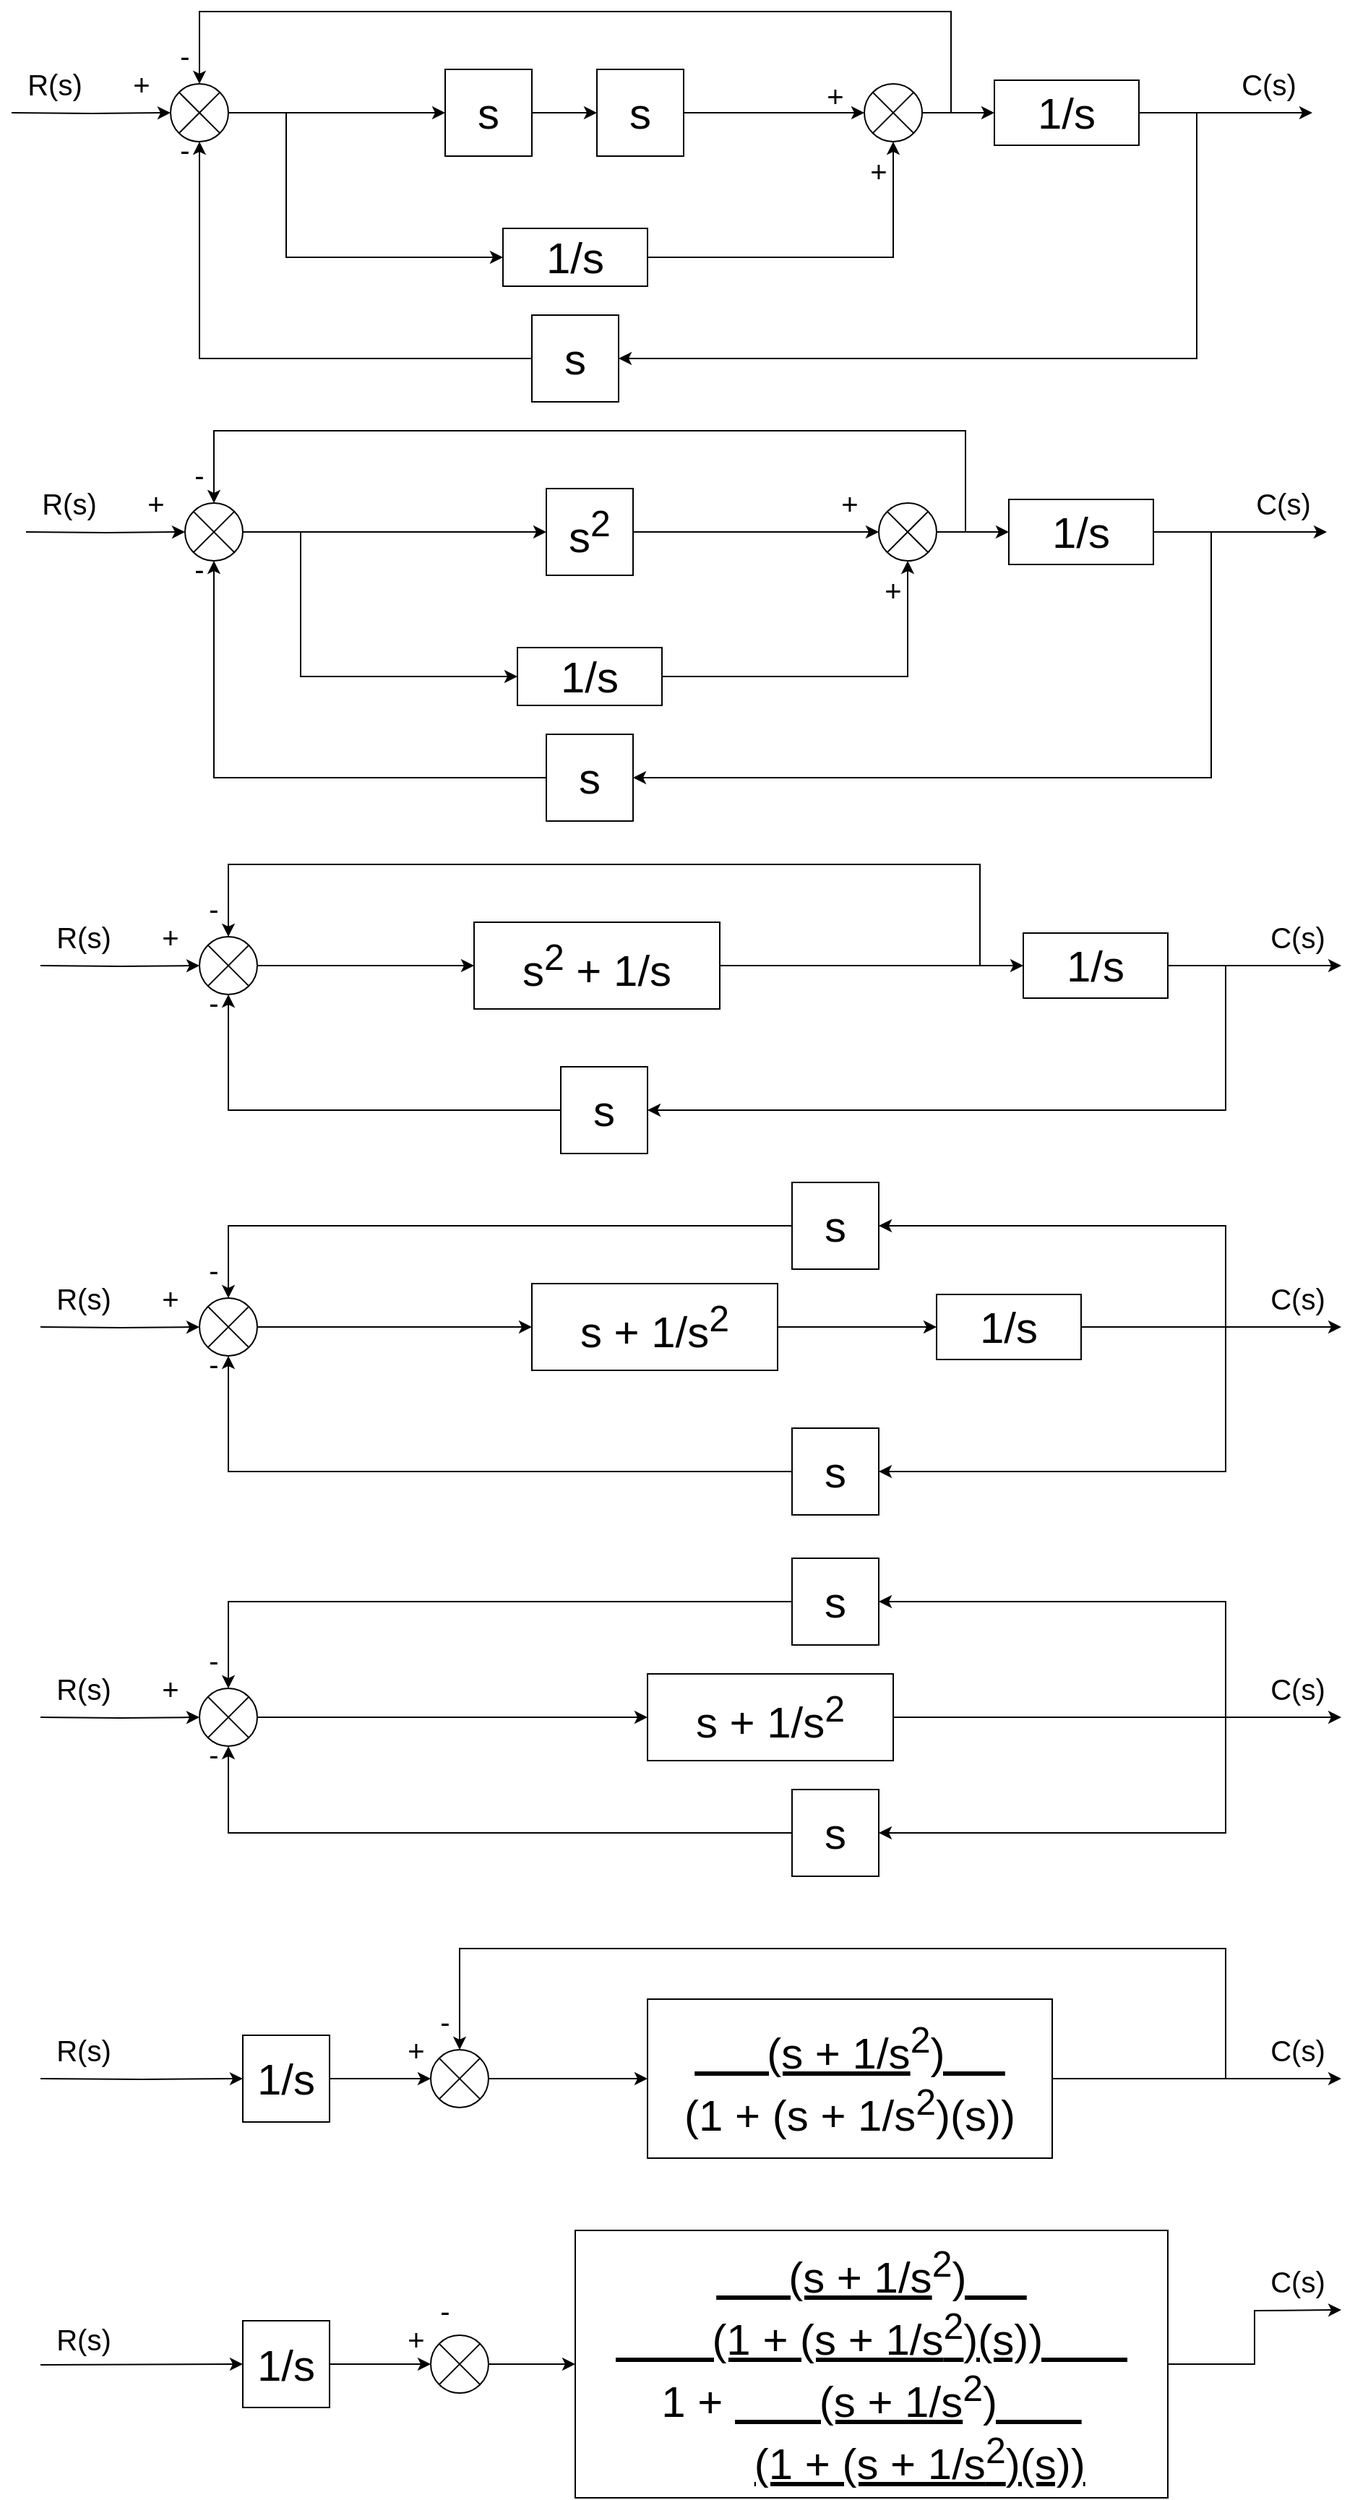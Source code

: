 <mxfile version="14.8.3" type="github">
  <diagram id="ij_nAq0aUrtKcF_ApdcB" name="Page-1">
    <mxGraphModel dx="1038" dy="547" grid="1" gridSize="10" guides="1" tooltips="1" connect="1" arrows="1" fold="1" page="1" pageScale="1" pageWidth="850" pageHeight="1100" math="0" shadow="0">
      <root>
        <mxCell id="0" />
        <mxCell id="1" parent="0" />
        <mxCell id="i_RsplPlOZBVz_IMjNrW-3" style="edgeStyle=orthogonalEdgeStyle;rounded=0;orthogonalLoop=1;jettySize=auto;html=1;entryX=0;entryY=0.5;entryDx=0;entryDy=0;fontStyle=0" parent="1" source="i_RsplPlOZBVz_IMjNrW-1" target="i_RsplPlOZBVz_IMjNrW-2" edge="1">
          <mxGeometry relative="1" as="geometry" />
        </mxCell>
        <mxCell id="i_RsplPlOZBVz_IMjNrW-1" value="" style="shape=sumEllipse;perimeter=ellipsePerimeter;whiteSpace=wrap;html=1;backgroundOutline=1;fontStyle=0" parent="1" vertex="1">
          <mxGeometry x="140" y="80" width="40" height="40" as="geometry" />
        </mxCell>
        <mxCell id="i_RsplPlOZBVz_IMjNrW-5" value="" style="edgeStyle=orthogonalEdgeStyle;rounded=0;orthogonalLoop=1;jettySize=auto;html=1;entryX=0;entryY=0.5;entryDx=0;entryDy=0;entryPerimeter=0;fontStyle=0" parent="1" source="i_RsplPlOZBVz_IMjNrW-2" target="i_RsplPlOZBVz_IMjNrW-20" edge="1">
          <mxGeometry relative="1" as="geometry">
            <mxPoint x="460" y="100" as="targetPoint" />
          </mxGeometry>
        </mxCell>
        <UserObject label="&lt;font style=&quot;font-size: 30px&quot;&gt;s&lt;/font&gt;" treeRoot="1" id="i_RsplPlOZBVz_IMjNrW-2">
          <mxCell style="whiteSpace=wrap;html=1;align=center;treeFolding=1;treeMoving=1;newEdgeStyle={&quot;edgeStyle&quot;:&quot;elbowEdgeStyle&quot;,&quot;startArrow&quot;:&quot;none&quot;,&quot;endArrow&quot;:&quot;none&quot;};fontStyle=0" parent="1" vertex="1">
            <mxGeometry x="330" y="70" width="60" height="60" as="geometry" />
          </mxCell>
        </UserObject>
        <mxCell id="i_RsplPlOZBVz_IMjNrW-7" value="" style="edgeStyle=orthogonalEdgeStyle;rounded=0;orthogonalLoop=1;jettySize=auto;html=1;exitX=1;exitY=0.5;exitDx=0;exitDy=0;fontStyle=0" parent="1" source="i_RsplPlOZBVz_IMjNrW-20" target="i_RsplPlOZBVz_IMjNrW-6" edge="1">
          <mxGeometry relative="1" as="geometry">
            <mxPoint x="560" y="100" as="sourcePoint" />
          </mxGeometry>
        </mxCell>
        <mxCell id="i_RsplPlOZBVz_IMjNrW-12" style="edgeStyle=orthogonalEdgeStyle;rounded=0;orthogonalLoop=1;jettySize=auto;html=1;entryX=0.5;entryY=0;entryDx=0;entryDy=0;endArrow=classic;endFill=1;fontStyle=0" parent="1" target="i_RsplPlOZBVz_IMjNrW-1" edge="1">
          <mxGeometry relative="1" as="geometry">
            <Array as="points">
              <mxPoint x="680" y="30" />
              <mxPoint x="160" y="30" />
            </Array>
            <mxPoint x="680" y="100" as="sourcePoint" />
          </mxGeometry>
        </mxCell>
        <mxCell id="i_RsplPlOZBVz_IMjNrW-14" value="" style="edgeStyle=orthogonalEdgeStyle;rounded=0;orthogonalLoop=1;jettySize=auto;html=1;endArrow=classic;endFill=1;fontStyle=0" parent="1" source="i_RsplPlOZBVz_IMjNrW-6" target="i_RsplPlOZBVz_IMjNrW-13" edge="1">
          <mxGeometry relative="1" as="geometry" />
        </mxCell>
        <mxCell id="i_RsplPlOZBVz_IMjNrW-6" value="" style="shape=sumEllipse;perimeter=ellipsePerimeter;whiteSpace=wrap;html=1;backgroundOutline=1;fontStyle=0" parent="1" vertex="1">
          <mxGeometry x="620" y="80" width="40" height="40" as="geometry" />
        </mxCell>
        <mxCell id="i_RsplPlOZBVz_IMjNrW-11" style="edgeStyle=orthogonalEdgeStyle;rounded=0;orthogonalLoop=1;jettySize=auto;html=1;entryX=0.5;entryY=1;entryDx=0;entryDy=0;endArrow=classic;endFill=1;fontStyle=0" parent="1" source="i_RsplPlOZBVz_IMjNrW-8" target="i_RsplPlOZBVz_IMjNrW-6" edge="1">
          <mxGeometry relative="1" as="geometry" />
        </mxCell>
        <UserObject label="&lt;font style=&quot;font-size: 30px&quot;&gt;1/s&lt;/font&gt;" treeRoot="1" id="i_RsplPlOZBVz_IMjNrW-8">
          <mxCell style="whiteSpace=wrap;html=1;align=center;treeFolding=1;treeMoving=1;newEdgeStyle={&quot;edgeStyle&quot;:&quot;elbowEdgeStyle&quot;,&quot;startArrow&quot;:&quot;none&quot;,&quot;endArrow&quot;:&quot;none&quot;};fontStyle=0" parent="1" vertex="1">
            <mxGeometry x="370" y="180" width="100" height="40" as="geometry" />
          </mxCell>
        </UserObject>
        <mxCell id="i_RsplPlOZBVz_IMjNrW-10" value="" style="edgeStyle=elbowEdgeStyle;elbow=vertical;startArrow=none;endArrow=classic;rounded=0;entryX=0;entryY=0.5;entryDx=0;entryDy=0;endFill=1;fontStyle=0" parent="1" target="i_RsplPlOZBVz_IMjNrW-8" edge="1">
          <mxGeometry relative="1" as="geometry">
            <mxPoint x="220" y="100" as="sourcePoint" />
            <Array as="points">
              <mxPoint x="290" y="200" />
            </Array>
          </mxGeometry>
        </mxCell>
        <mxCell id="i_RsplPlOZBVz_IMjNrW-16" style="edgeStyle=orthogonalEdgeStyle;rounded=0;orthogonalLoop=1;jettySize=auto;html=1;entryX=1;entryY=0.5;entryDx=0;entryDy=0;endArrow=classic;endFill=1;fontStyle=0" parent="1" target="i_RsplPlOZBVz_IMjNrW-21" edge="1">
          <mxGeometry relative="1" as="geometry">
            <mxPoint x="850" y="100" as="sourcePoint" />
            <mxPoint x="460" y="310" as="targetPoint" />
            <Array as="points">
              <mxPoint x="850" y="270" />
            </Array>
          </mxGeometry>
        </mxCell>
        <mxCell id="i_RsplPlOZBVz_IMjNrW-17" style="edgeStyle=orthogonalEdgeStyle;rounded=0;orthogonalLoop=1;jettySize=auto;html=1;endArrow=classic;endFill=1;fontStyle=0" parent="1" source="i_RsplPlOZBVz_IMjNrW-13" edge="1">
          <mxGeometry relative="1" as="geometry">
            <mxPoint x="930" y="100" as="targetPoint" />
          </mxGeometry>
        </mxCell>
        <UserObject label="&lt;font style=&quot;font-size: 30px&quot;&gt;1/s&lt;/font&gt;" treeRoot="1" id="i_RsplPlOZBVz_IMjNrW-13">
          <mxCell style="whiteSpace=wrap;html=1;align=center;treeFolding=1;treeMoving=1;newEdgeStyle={&quot;edgeStyle&quot;:&quot;elbowEdgeStyle&quot;,&quot;startArrow&quot;:&quot;none&quot;,&quot;endArrow&quot;:&quot;none&quot;};fontStyle=0" parent="1" vertex="1">
            <mxGeometry x="710" y="77.5" width="100" height="45" as="geometry" />
          </mxCell>
        </UserObject>
        <mxCell id="i_RsplPlOZBVz_IMjNrW-18" style="edgeStyle=orthogonalEdgeStyle;rounded=0;orthogonalLoop=1;jettySize=auto;html=1;entryX=0.5;entryY=1;entryDx=0;entryDy=0;endArrow=classic;endFill=1;exitX=0;exitY=0.5;exitDx=0;exitDy=0;fontStyle=0" parent="1" source="i_RsplPlOZBVz_IMjNrW-21" target="i_RsplPlOZBVz_IMjNrW-1" edge="1">
          <mxGeometry relative="1" as="geometry">
            <mxPoint x="370" y="310" as="sourcePoint" />
          </mxGeometry>
        </mxCell>
        <mxCell id="i_RsplPlOZBVz_IMjNrW-19" value="" style="edgeStyle=orthogonalEdgeStyle;rounded=0;orthogonalLoop=1;jettySize=auto;html=1;entryX=0;entryY=0.5;entryDx=0;entryDy=0;fontStyle=0" parent="1" target="i_RsplPlOZBVz_IMjNrW-1" edge="1">
          <mxGeometry relative="1" as="geometry">
            <mxPoint x="30" y="100" as="sourcePoint" />
            <mxPoint x="470" y="110" as="targetPoint" />
          </mxGeometry>
        </mxCell>
        <UserObject label="&lt;font style=&quot;font-size: 30px&quot;&gt;s&lt;/font&gt;" treeRoot="1" id="i_RsplPlOZBVz_IMjNrW-20">
          <mxCell style="whiteSpace=wrap;html=1;align=center;treeFolding=1;treeMoving=1;newEdgeStyle={&quot;edgeStyle&quot;:&quot;elbowEdgeStyle&quot;,&quot;startArrow&quot;:&quot;none&quot;,&quot;endArrow&quot;:&quot;none&quot;};fontStyle=0" parent="1" vertex="1">
            <mxGeometry x="435" y="70" width="60" height="60" as="geometry" />
          </mxCell>
        </UserObject>
        <UserObject label="&lt;font style=&quot;font-size: 30px&quot;&gt;s&lt;/font&gt;" treeRoot="1" id="i_RsplPlOZBVz_IMjNrW-21">
          <mxCell style="whiteSpace=wrap;html=1;align=center;treeFolding=1;treeMoving=1;newEdgeStyle={&quot;edgeStyle&quot;:&quot;elbowEdgeStyle&quot;,&quot;startArrow&quot;:&quot;none&quot;,&quot;endArrow&quot;:&quot;none&quot;};fontStyle=0" parent="1" vertex="1">
            <mxGeometry x="390" y="240" width="60" height="60" as="geometry" />
          </mxCell>
        </UserObject>
        <mxCell id="i_RsplPlOZBVz_IMjNrW-22" value="&lt;font style=&quot;font-size: 20px&quot;&gt;R(s)&lt;/font&gt;" style="text;html=1;strokeColor=none;fillColor=none;align=center;verticalAlign=middle;whiteSpace=wrap;rounded=0;fontStyle=0" parent="1" vertex="1">
          <mxGeometry x="40" y="70" width="40" height="20" as="geometry" />
        </mxCell>
        <mxCell id="i_RsplPlOZBVz_IMjNrW-24" value="&lt;font style=&quot;font-size: 20px&quot;&gt;C(s)&lt;/font&gt;" style="text;html=1;strokeColor=none;fillColor=none;align=center;verticalAlign=middle;whiteSpace=wrap;rounded=0;fontStyle=0" parent="1" vertex="1">
          <mxGeometry x="880" y="70" width="40" height="20" as="geometry" />
        </mxCell>
        <mxCell id="i_RsplPlOZBVz_IMjNrW-25" value="&lt;font style=&quot;font-size: 20px&quot;&gt;-&lt;/font&gt;" style="text;html=1;strokeColor=none;fillColor=none;align=center;verticalAlign=middle;whiteSpace=wrap;rounded=0;fontStyle=0" parent="1" vertex="1">
          <mxGeometry x="140" y="115" width="20" height="20" as="geometry" />
        </mxCell>
        <mxCell id="i_RsplPlOZBVz_IMjNrW-26" value="&lt;font style=&quot;font-size: 20px&quot;&gt;+&lt;/font&gt;" style="text;html=1;strokeColor=none;fillColor=none;align=center;verticalAlign=middle;whiteSpace=wrap;rounded=0;fontStyle=0" parent="1" vertex="1">
          <mxGeometry x="110" y="70" width="20" height="20" as="geometry" />
        </mxCell>
        <mxCell id="i_RsplPlOZBVz_IMjNrW-27" value="&lt;font style=&quot;font-size: 20px&quot;&gt;-&lt;/font&gt;" style="text;html=1;strokeColor=none;fillColor=none;align=center;verticalAlign=middle;whiteSpace=wrap;rounded=0;fontStyle=0" parent="1" vertex="1">
          <mxGeometry x="140" y="50" width="20" height="20" as="geometry" />
        </mxCell>
        <mxCell id="i_RsplPlOZBVz_IMjNrW-28" value="&lt;font style=&quot;font-size: 20px&quot;&gt;+&lt;br&gt;&lt;/font&gt;" style="text;html=1;strokeColor=none;fillColor=none;align=center;verticalAlign=middle;whiteSpace=wrap;rounded=0;fontStyle=0" parent="1" vertex="1">
          <mxGeometry x="620" y="130" width="20" height="20" as="geometry" />
        </mxCell>
        <mxCell id="i_RsplPlOZBVz_IMjNrW-29" value="&lt;font style=&quot;font-size: 20px&quot;&gt;+&lt;/font&gt;" style="text;html=1;strokeColor=none;fillColor=none;align=center;verticalAlign=middle;whiteSpace=wrap;rounded=0;fontStyle=0" parent="1" vertex="1">
          <mxGeometry x="590" y="77.5" width="20" height="20" as="geometry" />
        </mxCell>
        <mxCell id="i_RsplPlOZBVz_IMjNrW-32" style="edgeStyle=orthogonalEdgeStyle;rounded=0;orthogonalLoop=1;jettySize=auto;html=1;entryX=0;entryY=0.5;entryDx=0;entryDy=0;" parent="1" source="i_RsplPlOZBVz_IMjNrW-33" target="i_RsplPlOZBVz_IMjNrW-35" edge="1">
          <mxGeometry relative="1" as="geometry" />
        </mxCell>
        <mxCell id="i_RsplPlOZBVz_IMjNrW-33" value="" style="shape=sumEllipse;perimeter=ellipsePerimeter;whiteSpace=wrap;html=1;backgroundOutline=1;" parent="1" vertex="1">
          <mxGeometry x="150" y="370" width="40" height="40" as="geometry" />
        </mxCell>
        <UserObject label="&lt;font style=&quot;font-size: 30px&quot;&gt;s&lt;sup&gt;2&lt;/sup&gt;&lt;/font&gt;" treeRoot="1" id="i_RsplPlOZBVz_IMjNrW-35">
          <mxCell style="whiteSpace=wrap;html=1;align=center;treeFolding=1;treeMoving=1;newEdgeStyle={&quot;edgeStyle&quot;:&quot;elbowEdgeStyle&quot;,&quot;startArrow&quot;:&quot;none&quot;,&quot;endArrow&quot;:&quot;none&quot;};" parent="1" vertex="1">
            <mxGeometry x="400" y="360" width="60" height="60" as="geometry" />
          </mxCell>
        </UserObject>
        <mxCell id="i_RsplPlOZBVz_IMjNrW-36" value="" style="edgeStyle=orthogonalEdgeStyle;rounded=0;orthogonalLoop=1;jettySize=auto;html=1;exitX=1;exitY=0.5;exitDx=0;exitDy=0;" parent="1" source="i_RsplPlOZBVz_IMjNrW-35" target="i_RsplPlOZBVz_IMjNrW-39" edge="1">
          <mxGeometry relative="1" as="geometry">
            <mxPoint x="505" y="390" as="sourcePoint" />
          </mxGeometry>
        </mxCell>
        <mxCell id="i_RsplPlOZBVz_IMjNrW-37" style="edgeStyle=orthogonalEdgeStyle;rounded=0;orthogonalLoop=1;jettySize=auto;html=1;entryX=0.5;entryY=0;entryDx=0;entryDy=0;endArrow=classic;endFill=1;" parent="1" target="i_RsplPlOZBVz_IMjNrW-33" edge="1">
          <mxGeometry relative="1" as="geometry">
            <Array as="points">
              <mxPoint x="690" y="320" />
              <mxPoint x="170" y="320" />
            </Array>
            <mxPoint x="690" y="390" as="sourcePoint" />
          </mxGeometry>
        </mxCell>
        <mxCell id="i_RsplPlOZBVz_IMjNrW-38" value="" style="edgeStyle=orthogonalEdgeStyle;rounded=0;orthogonalLoop=1;jettySize=auto;html=1;endArrow=classic;endFill=1;" parent="1" source="i_RsplPlOZBVz_IMjNrW-39" target="i_RsplPlOZBVz_IMjNrW-45" edge="1">
          <mxGeometry relative="1" as="geometry" />
        </mxCell>
        <mxCell id="i_RsplPlOZBVz_IMjNrW-39" value="" style="shape=sumEllipse;perimeter=ellipsePerimeter;whiteSpace=wrap;html=1;backgroundOutline=1;" parent="1" vertex="1">
          <mxGeometry x="630" y="370" width="40" height="40" as="geometry" />
        </mxCell>
        <mxCell id="i_RsplPlOZBVz_IMjNrW-40" style="edgeStyle=orthogonalEdgeStyle;rounded=0;orthogonalLoop=1;jettySize=auto;html=1;entryX=0.5;entryY=1;entryDx=0;entryDy=0;endArrow=classic;endFill=1;" parent="1" source="i_RsplPlOZBVz_IMjNrW-41" target="i_RsplPlOZBVz_IMjNrW-39" edge="1">
          <mxGeometry relative="1" as="geometry" />
        </mxCell>
        <UserObject label="&lt;font style=&quot;font-size: 30px&quot;&gt;1/s&lt;/font&gt;" treeRoot="1" id="i_RsplPlOZBVz_IMjNrW-41">
          <mxCell style="whiteSpace=wrap;html=1;align=center;treeFolding=1;treeMoving=1;newEdgeStyle={&quot;edgeStyle&quot;:&quot;elbowEdgeStyle&quot;,&quot;startArrow&quot;:&quot;none&quot;,&quot;endArrow&quot;:&quot;none&quot;};" parent="1" vertex="1">
            <mxGeometry x="380" y="470" width="100" height="40" as="geometry" />
          </mxCell>
        </UserObject>
        <mxCell id="i_RsplPlOZBVz_IMjNrW-42" value="" style="edgeStyle=elbowEdgeStyle;elbow=vertical;startArrow=none;endArrow=classic;rounded=0;entryX=0;entryY=0.5;entryDx=0;entryDy=0;endFill=1;" parent="1" target="i_RsplPlOZBVz_IMjNrW-41" edge="1">
          <mxGeometry relative="1" as="geometry">
            <mxPoint x="230" y="390.0" as="sourcePoint" />
            <Array as="points">
              <mxPoint x="300" y="490" />
            </Array>
          </mxGeometry>
        </mxCell>
        <mxCell id="i_RsplPlOZBVz_IMjNrW-43" style="edgeStyle=orthogonalEdgeStyle;rounded=0;orthogonalLoop=1;jettySize=auto;html=1;entryX=1;entryY=0.5;entryDx=0;entryDy=0;endArrow=classic;endFill=1;" parent="1" target="i_RsplPlOZBVz_IMjNrW-49" edge="1">
          <mxGeometry relative="1" as="geometry">
            <mxPoint x="860" y="390.0" as="sourcePoint" />
            <mxPoint x="470" y="600" as="targetPoint" />
            <Array as="points">
              <mxPoint x="860" y="560" />
            </Array>
          </mxGeometry>
        </mxCell>
        <mxCell id="i_RsplPlOZBVz_IMjNrW-44" style="edgeStyle=orthogonalEdgeStyle;rounded=0;orthogonalLoop=1;jettySize=auto;html=1;endArrow=classic;endFill=1;" parent="1" source="i_RsplPlOZBVz_IMjNrW-45" edge="1">
          <mxGeometry relative="1" as="geometry">
            <mxPoint x="940" y="390.0" as="targetPoint" />
          </mxGeometry>
        </mxCell>
        <UserObject label="&lt;font style=&quot;font-size: 30px&quot;&gt;1/s&lt;/font&gt;" treeRoot="1" id="i_RsplPlOZBVz_IMjNrW-45">
          <mxCell style="whiteSpace=wrap;html=1;align=center;treeFolding=1;treeMoving=1;newEdgeStyle={&quot;edgeStyle&quot;:&quot;elbowEdgeStyle&quot;,&quot;startArrow&quot;:&quot;none&quot;,&quot;endArrow&quot;:&quot;none&quot;};" parent="1" vertex="1">
            <mxGeometry x="720" y="367.5" width="100" height="45" as="geometry" />
          </mxCell>
        </UserObject>
        <mxCell id="i_RsplPlOZBVz_IMjNrW-46" style="edgeStyle=orthogonalEdgeStyle;rounded=0;orthogonalLoop=1;jettySize=auto;html=1;entryX=0.5;entryY=1;entryDx=0;entryDy=0;endArrow=classic;endFill=1;exitX=0;exitY=0.5;exitDx=0;exitDy=0;" parent="1" source="i_RsplPlOZBVz_IMjNrW-49" target="i_RsplPlOZBVz_IMjNrW-33" edge="1">
          <mxGeometry relative="1" as="geometry">
            <mxPoint x="380" y="600" as="sourcePoint" />
          </mxGeometry>
        </mxCell>
        <mxCell id="i_RsplPlOZBVz_IMjNrW-47" value="" style="edgeStyle=orthogonalEdgeStyle;rounded=0;orthogonalLoop=1;jettySize=auto;html=1;entryX=0;entryY=0.5;entryDx=0;entryDy=0;" parent="1" target="i_RsplPlOZBVz_IMjNrW-33" edge="1">
          <mxGeometry relative="1" as="geometry">
            <mxPoint x="40" y="390.0" as="sourcePoint" />
            <mxPoint x="480" y="400" as="targetPoint" />
          </mxGeometry>
        </mxCell>
        <UserObject label="&lt;font style=&quot;font-size: 30px&quot;&gt;s&lt;/font&gt;" treeRoot="1" id="i_RsplPlOZBVz_IMjNrW-49">
          <mxCell style="whiteSpace=wrap;html=1;align=center;treeFolding=1;treeMoving=1;newEdgeStyle={&quot;edgeStyle&quot;:&quot;elbowEdgeStyle&quot;,&quot;startArrow&quot;:&quot;none&quot;,&quot;endArrow&quot;:&quot;none&quot;};" parent="1" vertex="1">
            <mxGeometry x="400" y="530" width="60" height="60" as="geometry" />
          </mxCell>
        </UserObject>
        <mxCell id="i_RsplPlOZBVz_IMjNrW-50" value="&lt;font style=&quot;font-size: 20px&quot;&gt;R(s)&lt;/font&gt;" style="text;html=1;strokeColor=none;fillColor=none;align=center;verticalAlign=middle;whiteSpace=wrap;rounded=0;" parent="1" vertex="1">
          <mxGeometry x="50" y="360" width="40" height="20" as="geometry" />
        </mxCell>
        <mxCell id="i_RsplPlOZBVz_IMjNrW-51" value="&lt;font style=&quot;font-size: 20px&quot;&gt;C(s)&lt;/font&gt;" style="text;html=1;strokeColor=none;fillColor=none;align=center;verticalAlign=middle;whiteSpace=wrap;rounded=0;" parent="1" vertex="1">
          <mxGeometry x="890" y="360" width="40" height="20" as="geometry" />
        </mxCell>
        <mxCell id="i_RsplPlOZBVz_IMjNrW-52" value="&lt;font style=&quot;font-size: 20px&quot;&gt;-&lt;/font&gt;" style="text;html=1;strokeColor=none;fillColor=none;align=center;verticalAlign=middle;whiteSpace=wrap;rounded=0;" parent="1" vertex="1">
          <mxGeometry x="150" y="405" width="20" height="20" as="geometry" />
        </mxCell>
        <mxCell id="i_RsplPlOZBVz_IMjNrW-53" value="&lt;font style=&quot;font-size: 20px&quot;&gt;+&lt;/font&gt;" style="text;html=1;strokeColor=none;fillColor=none;align=center;verticalAlign=middle;whiteSpace=wrap;rounded=0;" parent="1" vertex="1">
          <mxGeometry x="120" y="360" width="20" height="20" as="geometry" />
        </mxCell>
        <mxCell id="i_RsplPlOZBVz_IMjNrW-54" value="&lt;font style=&quot;font-size: 20px&quot;&gt;-&lt;/font&gt;" style="text;html=1;strokeColor=none;fillColor=none;align=center;verticalAlign=middle;whiteSpace=wrap;rounded=0;" parent="1" vertex="1">
          <mxGeometry x="150" y="340" width="20" height="20" as="geometry" />
        </mxCell>
        <mxCell id="i_RsplPlOZBVz_IMjNrW-55" value="&lt;font style=&quot;font-size: 20px&quot;&gt;+&lt;br&gt;&lt;/font&gt;" style="text;html=1;strokeColor=none;fillColor=none;align=center;verticalAlign=middle;whiteSpace=wrap;rounded=0;" parent="1" vertex="1">
          <mxGeometry x="630" y="420" width="20" height="20" as="geometry" />
        </mxCell>
        <mxCell id="i_RsplPlOZBVz_IMjNrW-56" value="&lt;font style=&quot;font-size: 20px&quot;&gt;+&lt;/font&gt;" style="text;html=1;strokeColor=none;fillColor=none;align=center;verticalAlign=middle;whiteSpace=wrap;rounded=0;" parent="1" vertex="1">
          <mxGeometry x="600" y="360" width="20" height="20" as="geometry" />
        </mxCell>
        <mxCell id="JidAR_Q5XtvqhHn5YEpn-2" style="edgeStyle=orthogonalEdgeStyle;rounded=0;orthogonalLoop=1;jettySize=auto;html=1;entryX=0;entryY=0.5;entryDx=0;entryDy=0;" edge="1" parent="1" source="JidAR_Q5XtvqhHn5YEpn-3" target="JidAR_Q5XtvqhHn5YEpn-4">
          <mxGeometry relative="1" as="geometry" />
        </mxCell>
        <mxCell id="JidAR_Q5XtvqhHn5YEpn-3" value="" style="shape=sumEllipse;perimeter=ellipsePerimeter;whiteSpace=wrap;html=1;backgroundOutline=1;" vertex="1" parent="1">
          <mxGeometry x="160" y="670" width="40" height="40" as="geometry" />
        </mxCell>
        <UserObject label="&lt;font style=&quot;font-size: 30px&quot;&gt;s&lt;sup&gt;2&lt;/sup&gt;&amp;nbsp;+ 1/s&lt;/font&gt;" treeRoot="1" id="JidAR_Q5XtvqhHn5YEpn-4">
          <mxCell style="whiteSpace=wrap;html=1;align=center;treeFolding=1;treeMoving=1;newEdgeStyle={&quot;edgeStyle&quot;:&quot;elbowEdgeStyle&quot;,&quot;startArrow&quot;:&quot;none&quot;,&quot;endArrow&quot;:&quot;none&quot;};" vertex="1" parent="1">
            <mxGeometry x="350" y="660" width="170" height="60" as="geometry" />
          </mxCell>
        </UserObject>
        <mxCell id="JidAR_Q5XtvqhHn5YEpn-5" value="" style="edgeStyle=orthogonalEdgeStyle;rounded=0;orthogonalLoop=1;jettySize=auto;html=1;exitX=1;exitY=0.5;exitDx=0;exitDy=0;entryX=0;entryY=0.5;entryDx=0;entryDy=0;" edge="1" parent="1" source="JidAR_Q5XtvqhHn5YEpn-4" target="JidAR_Q5XtvqhHn5YEpn-14">
          <mxGeometry relative="1" as="geometry">
            <mxPoint x="515" y="690" as="sourcePoint" />
            <mxPoint x="640" y="690.0" as="targetPoint" />
          </mxGeometry>
        </mxCell>
        <mxCell id="JidAR_Q5XtvqhHn5YEpn-6" style="edgeStyle=orthogonalEdgeStyle;rounded=0;orthogonalLoop=1;jettySize=auto;html=1;entryX=0.5;entryY=0;entryDx=0;entryDy=0;endArrow=classic;endFill=1;" edge="1" parent="1" target="JidAR_Q5XtvqhHn5YEpn-3">
          <mxGeometry relative="1" as="geometry">
            <Array as="points">
              <mxPoint x="700" y="620" />
              <mxPoint x="180" y="620" />
            </Array>
            <mxPoint x="700" y="690" as="sourcePoint" />
          </mxGeometry>
        </mxCell>
        <mxCell id="JidAR_Q5XtvqhHn5YEpn-12" style="edgeStyle=orthogonalEdgeStyle;rounded=0;orthogonalLoop=1;jettySize=auto;html=1;endArrow=classic;endFill=1;entryX=1;entryY=0.5;entryDx=0;entryDy=0;" edge="1" parent="1" target="JidAR_Q5XtvqhHn5YEpn-24">
          <mxGeometry relative="1" as="geometry">
            <mxPoint x="870" y="690" as="sourcePoint" />
            <mxPoint x="510" y="860" as="targetPoint" />
            <Array as="points">
              <mxPoint x="870" y="790" />
            </Array>
          </mxGeometry>
        </mxCell>
        <mxCell id="JidAR_Q5XtvqhHn5YEpn-13" style="edgeStyle=orthogonalEdgeStyle;rounded=0;orthogonalLoop=1;jettySize=auto;html=1;endArrow=classic;endFill=1;" edge="1" parent="1" source="JidAR_Q5XtvqhHn5YEpn-14">
          <mxGeometry relative="1" as="geometry">
            <mxPoint x="950" y="690" as="targetPoint" />
          </mxGeometry>
        </mxCell>
        <UserObject label="&lt;font style=&quot;font-size: 30px&quot;&gt;1/s&lt;/font&gt;" treeRoot="1" id="JidAR_Q5XtvqhHn5YEpn-14">
          <mxCell style="whiteSpace=wrap;html=1;align=center;treeFolding=1;treeMoving=1;newEdgeStyle={&quot;edgeStyle&quot;:&quot;elbowEdgeStyle&quot;,&quot;startArrow&quot;:&quot;none&quot;,&quot;endArrow&quot;:&quot;none&quot;};" vertex="1" parent="1">
            <mxGeometry x="730" y="667.5" width="100" height="45" as="geometry" />
          </mxCell>
        </UserObject>
        <mxCell id="JidAR_Q5XtvqhHn5YEpn-15" style="edgeStyle=orthogonalEdgeStyle;rounded=0;orthogonalLoop=1;jettySize=auto;html=1;entryX=0.5;entryY=1;entryDx=0;entryDy=0;endArrow=classic;endFill=1;exitX=0;exitY=0.5;exitDx=0;exitDy=0;" edge="1" parent="1" target="JidAR_Q5XtvqhHn5YEpn-3" source="JidAR_Q5XtvqhHn5YEpn-24">
          <mxGeometry relative="1" as="geometry">
            <mxPoint x="390" y="860" as="sourcePoint" />
          </mxGeometry>
        </mxCell>
        <mxCell id="JidAR_Q5XtvqhHn5YEpn-16" value="" style="edgeStyle=orthogonalEdgeStyle;rounded=0;orthogonalLoop=1;jettySize=auto;html=1;entryX=0;entryY=0.5;entryDx=0;entryDy=0;" edge="1" parent="1" target="JidAR_Q5XtvqhHn5YEpn-3">
          <mxGeometry relative="1" as="geometry">
            <mxPoint x="50" y="690" as="sourcePoint" />
            <mxPoint x="490" y="700" as="targetPoint" />
          </mxGeometry>
        </mxCell>
        <mxCell id="JidAR_Q5XtvqhHn5YEpn-17" value="&lt;font style=&quot;font-size: 20px&quot;&gt;R(s)&lt;/font&gt;" style="text;html=1;strokeColor=none;fillColor=none;align=center;verticalAlign=middle;whiteSpace=wrap;rounded=0;" vertex="1" parent="1">
          <mxGeometry x="60" y="660" width="40" height="20" as="geometry" />
        </mxCell>
        <mxCell id="JidAR_Q5XtvqhHn5YEpn-18" value="&lt;font style=&quot;font-size: 20px&quot;&gt;C(s)&lt;/font&gt;" style="text;html=1;strokeColor=none;fillColor=none;align=center;verticalAlign=middle;whiteSpace=wrap;rounded=0;" vertex="1" parent="1">
          <mxGeometry x="900" y="660" width="40" height="20" as="geometry" />
        </mxCell>
        <mxCell id="JidAR_Q5XtvqhHn5YEpn-19" value="&lt;font style=&quot;font-size: 20px&quot;&gt;-&lt;/font&gt;" style="text;html=1;strokeColor=none;fillColor=none;align=center;verticalAlign=middle;whiteSpace=wrap;rounded=0;" vertex="1" parent="1">
          <mxGeometry x="160" y="705" width="20" height="20" as="geometry" />
        </mxCell>
        <mxCell id="JidAR_Q5XtvqhHn5YEpn-20" value="&lt;font style=&quot;font-size: 20px&quot;&gt;+&lt;/font&gt;" style="text;html=1;strokeColor=none;fillColor=none;align=center;verticalAlign=middle;whiteSpace=wrap;rounded=0;" vertex="1" parent="1">
          <mxGeometry x="130" y="660" width="20" height="20" as="geometry" />
        </mxCell>
        <mxCell id="JidAR_Q5XtvqhHn5YEpn-21" value="&lt;font style=&quot;font-size: 20px&quot;&gt;-&lt;/font&gt;" style="text;html=1;strokeColor=none;fillColor=none;align=center;verticalAlign=middle;whiteSpace=wrap;rounded=0;" vertex="1" parent="1">
          <mxGeometry x="160" y="640" width="20" height="20" as="geometry" />
        </mxCell>
        <UserObject label="&lt;font style=&quot;font-size: 30px&quot;&gt;s&lt;/font&gt;" treeRoot="1" id="JidAR_Q5XtvqhHn5YEpn-24">
          <mxCell style="whiteSpace=wrap;html=1;align=center;treeFolding=1;treeMoving=1;newEdgeStyle={&quot;edgeStyle&quot;:&quot;elbowEdgeStyle&quot;,&quot;startArrow&quot;:&quot;none&quot;,&quot;endArrow&quot;:&quot;none&quot;};" vertex="1" parent="1">
            <mxGeometry x="410" y="760" width="60" height="60" as="geometry" />
          </mxCell>
        </UserObject>
        <mxCell id="JidAR_Q5XtvqhHn5YEpn-25" style="edgeStyle=orthogonalEdgeStyle;rounded=0;orthogonalLoop=1;jettySize=auto;html=1;entryX=0;entryY=0.5;entryDx=0;entryDy=0;" edge="1" parent="1" source="JidAR_Q5XtvqhHn5YEpn-26" target="JidAR_Q5XtvqhHn5YEpn-27">
          <mxGeometry relative="1" as="geometry" />
        </mxCell>
        <mxCell id="JidAR_Q5XtvqhHn5YEpn-26" value="" style="shape=sumEllipse;perimeter=ellipsePerimeter;whiteSpace=wrap;html=1;backgroundOutline=1;" vertex="1" parent="1">
          <mxGeometry x="160" y="920" width="40" height="40" as="geometry" />
        </mxCell>
        <UserObject label="&lt;font style=&quot;font-size: 30px&quot;&gt;s&amp;nbsp;+ 1/s&lt;sup&gt;2&lt;/sup&gt;&lt;/font&gt;" treeRoot="1" id="JidAR_Q5XtvqhHn5YEpn-27">
          <mxCell style="whiteSpace=wrap;html=1;align=center;treeFolding=1;treeMoving=1;newEdgeStyle={&quot;edgeStyle&quot;:&quot;elbowEdgeStyle&quot;,&quot;startArrow&quot;:&quot;none&quot;,&quot;endArrow&quot;:&quot;none&quot;};" vertex="1" parent="1">
            <mxGeometry x="390" y="910" width="170" height="60" as="geometry" />
          </mxCell>
        </UserObject>
        <mxCell id="JidAR_Q5XtvqhHn5YEpn-28" value="" style="edgeStyle=orthogonalEdgeStyle;rounded=0;orthogonalLoop=1;jettySize=auto;html=1;exitX=1;exitY=0.5;exitDx=0;exitDy=0;entryX=0;entryY=0.5;entryDx=0;entryDy=0;" edge="1" parent="1" source="JidAR_Q5XtvqhHn5YEpn-27" target="JidAR_Q5XtvqhHn5YEpn-32">
          <mxGeometry relative="1" as="geometry">
            <mxPoint x="515" y="940" as="sourcePoint" />
            <mxPoint x="640" y="940.0" as="targetPoint" />
          </mxGeometry>
        </mxCell>
        <mxCell id="JidAR_Q5XtvqhHn5YEpn-29" style="edgeStyle=orthogonalEdgeStyle;rounded=0;orthogonalLoop=1;jettySize=auto;html=1;entryX=0.5;entryY=0;entryDx=0;entryDy=0;endArrow=classic;endFill=1;exitX=0;exitY=0.5;exitDx=0;exitDy=0;" edge="1" parent="1" target="JidAR_Q5XtvqhHn5YEpn-26" source="JidAR_Q5XtvqhHn5YEpn-41">
          <mxGeometry relative="1" as="geometry">
            <Array as="points">
              <mxPoint x="180" y="870" />
            </Array>
            <mxPoint x="700" y="870" as="sourcePoint" />
          </mxGeometry>
        </mxCell>
        <mxCell id="JidAR_Q5XtvqhHn5YEpn-30" style="edgeStyle=orthogonalEdgeStyle;rounded=0;orthogonalLoop=1;jettySize=auto;html=1;endArrow=classic;endFill=1;entryX=1;entryY=0.5;entryDx=0;entryDy=0;" edge="1" parent="1" target="JidAR_Q5XtvqhHn5YEpn-40">
          <mxGeometry relative="1" as="geometry">
            <mxPoint x="870" y="940.0" as="sourcePoint" />
            <mxPoint x="510" y="1110" as="targetPoint" />
            <Array as="points">
              <mxPoint x="870" y="1040" />
            </Array>
          </mxGeometry>
        </mxCell>
        <mxCell id="JidAR_Q5XtvqhHn5YEpn-31" style="edgeStyle=orthogonalEdgeStyle;rounded=0;orthogonalLoop=1;jettySize=auto;html=1;endArrow=classic;endFill=1;" edge="1" parent="1" source="JidAR_Q5XtvqhHn5YEpn-32">
          <mxGeometry relative="1" as="geometry">
            <mxPoint x="950" y="940.0" as="targetPoint" />
          </mxGeometry>
        </mxCell>
        <UserObject label="&lt;font style=&quot;font-size: 30px&quot;&gt;1/s&lt;/font&gt;" treeRoot="1" id="JidAR_Q5XtvqhHn5YEpn-32">
          <mxCell style="whiteSpace=wrap;html=1;align=center;treeFolding=1;treeMoving=1;newEdgeStyle={&quot;edgeStyle&quot;:&quot;elbowEdgeStyle&quot;,&quot;startArrow&quot;:&quot;none&quot;,&quot;endArrow&quot;:&quot;none&quot;};" vertex="1" parent="1">
            <mxGeometry x="670" y="917.5" width="100" height="45" as="geometry" />
          </mxCell>
        </UserObject>
        <mxCell id="JidAR_Q5XtvqhHn5YEpn-33" style="edgeStyle=orthogonalEdgeStyle;rounded=0;orthogonalLoop=1;jettySize=auto;html=1;entryX=0.5;entryY=1;entryDx=0;entryDy=0;endArrow=classic;endFill=1;exitX=0;exitY=0.5;exitDx=0;exitDy=0;" edge="1" parent="1" source="JidAR_Q5XtvqhHn5YEpn-40" target="JidAR_Q5XtvqhHn5YEpn-26">
          <mxGeometry relative="1" as="geometry">
            <mxPoint x="390" y="1110" as="sourcePoint" />
          </mxGeometry>
        </mxCell>
        <mxCell id="JidAR_Q5XtvqhHn5YEpn-34" value="" style="edgeStyle=orthogonalEdgeStyle;rounded=0;orthogonalLoop=1;jettySize=auto;html=1;entryX=0;entryY=0.5;entryDx=0;entryDy=0;" edge="1" parent="1" target="JidAR_Q5XtvqhHn5YEpn-26">
          <mxGeometry relative="1" as="geometry">
            <mxPoint x="50" y="940.0" as="sourcePoint" />
            <mxPoint x="490" y="950" as="targetPoint" />
          </mxGeometry>
        </mxCell>
        <mxCell id="JidAR_Q5XtvqhHn5YEpn-35" value="&lt;font style=&quot;font-size: 20px&quot;&gt;R(s)&lt;/font&gt;" style="text;html=1;strokeColor=none;fillColor=none;align=center;verticalAlign=middle;whiteSpace=wrap;rounded=0;" vertex="1" parent="1">
          <mxGeometry x="60" y="910" width="40" height="20" as="geometry" />
        </mxCell>
        <mxCell id="JidAR_Q5XtvqhHn5YEpn-36" value="&lt;font style=&quot;font-size: 20px&quot;&gt;C(s)&lt;/font&gt;" style="text;html=1;strokeColor=none;fillColor=none;align=center;verticalAlign=middle;whiteSpace=wrap;rounded=0;" vertex="1" parent="1">
          <mxGeometry x="900" y="910" width="40" height="20" as="geometry" />
        </mxCell>
        <mxCell id="JidAR_Q5XtvqhHn5YEpn-37" value="&lt;font style=&quot;font-size: 20px&quot;&gt;-&lt;/font&gt;" style="text;html=1;strokeColor=none;fillColor=none;align=center;verticalAlign=middle;whiteSpace=wrap;rounded=0;" vertex="1" parent="1">
          <mxGeometry x="160" y="955" width="20" height="20" as="geometry" />
        </mxCell>
        <mxCell id="JidAR_Q5XtvqhHn5YEpn-38" value="&lt;font style=&quot;font-size: 20px&quot;&gt;+&lt;/font&gt;" style="text;html=1;strokeColor=none;fillColor=none;align=center;verticalAlign=middle;whiteSpace=wrap;rounded=0;" vertex="1" parent="1">
          <mxGeometry x="130" y="910" width="20" height="20" as="geometry" />
        </mxCell>
        <mxCell id="JidAR_Q5XtvqhHn5YEpn-39" value="&lt;font style=&quot;font-size: 20px&quot;&gt;-&lt;/font&gt;" style="text;html=1;strokeColor=none;fillColor=none;align=center;verticalAlign=middle;whiteSpace=wrap;rounded=0;" vertex="1" parent="1">
          <mxGeometry x="160" y="890" width="20" height="20" as="geometry" />
        </mxCell>
        <UserObject label="&lt;font style=&quot;font-size: 30px&quot;&gt;s&lt;/font&gt;" treeRoot="1" id="JidAR_Q5XtvqhHn5YEpn-40">
          <mxCell style="whiteSpace=wrap;html=1;align=center;treeFolding=1;treeMoving=1;newEdgeStyle={&quot;edgeStyle&quot;:&quot;elbowEdgeStyle&quot;,&quot;startArrow&quot;:&quot;none&quot;,&quot;endArrow&quot;:&quot;none&quot;};" vertex="1" parent="1">
            <mxGeometry x="570" y="1010" width="60" height="60" as="geometry" />
          </mxCell>
        </UserObject>
        <UserObject label="&lt;font style=&quot;font-size: 30px&quot;&gt;s&lt;/font&gt;" treeRoot="1" id="JidAR_Q5XtvqhHn5YEpn-41">
          <mxCell style="whiteSpace=wrap;html=1;align=center;treeFolding=1;treeMoving=1;newEdgeStyle={&quot;edgeStyle&quot;:&quot;elbowEdgeStyle&quot;,&quot;startArrow&quot;:&quot;none&quot;,&quot;endArrow&quot;:&quot;none&quot;};" vertex="1" parent="1">
            <mxGeometry x="570" y="840" width="60" height="60" as="geometry" />
          </mxCell>
        </UserObject>
        <mxCell id="JidAR_Q5XtvqhHn5YEpn-42" style="edgeStyle=orthogonalEdgeStyle;rounded=0;orthogonalLoop=1;jettySize=auto;html=1;endArrow=classic;endFill=1;entryX=1;entryY=0.5;entryDx=0;entryDy=0;" edge="1" parent="1" target="JidAR_Q5XtvqhHn5YEpn-41">
          <mxGeometry relative="1" as="geometry">
            <Array as="points">
              <mxPoint x="870" y="870" />
            </Array>
            <mxPoint x="870" y="940" as="sourcePoint" />
            <mxPoint x="870" y="940" as="targetPoint" />
          </mxGeometry>
        </mxCell>
        <mxCell id="JidAR_Q5XtvqhHn5YEpn-43" style="edgeStyle=orthogonalEdgeStyle;rounded=0;orthogonalLoop=1;jettySize=auto;html=1;entryX=0;entryY=0.5;entryDx=0;entryDy=0;" edge="1" parent="1" source="JidAR_Q5XtvqhHn5YEpn-44" target="JidAR_Q5XtvqhHn5YEpn-45">
          <mxGeometry relative="1" as="geometry" />
        </mxCell>
        <mxCell id="JidAR_Q5XtvqhHn5YEpn-44" value="" style="shape=sumEllipse;perimeter=ellipsePerimeter;whiteSpace=wrap;html=1;backgroundOutline=1;" vertex="1" parent="1">
          <mxGeometry x="160" y="1190" width="40" height="40" as="geometry" />
        </mxCell>
        <UserObject label="&lt;font style=&quot;font-size: 30px&quot;&gt;s&amp;nbsp;+ 1/s&lt;sup&gt;2&lt;/sup&gt;&lt;/font&gt;" treeRoot="1" id="JidAR_Q5XtvqhHn5YEpn-45">
          <mxCell style="whiteSpace=wrap;html=1;align=center;treeFolding=1;treeMoving=1;newEdgeStyle={&quot;edgeStyle&quot;:&quot;elbowEdgeStyle&quot;,&quot;startArrow&quot;:&quot;none&quot;,&quot;endArrow&quot;:&quot;none&quot;};" vertex="1" parent="1">
            <mxGeometry x="470" y="1180" width="170" height="60" as="geometry" />
          </mxCell>
        </UserObject>
        <mxCell id="JidAR_Q5XtvqhHn5YEpn-46" style="edgeStyle=orthogonalEdgeStyle;rounded=0;orthogonalLoop=1;jettySize=auto;html=1;entryX=0.5;entryY=0;entryDx=0;entryDy=0;endArrow=classic;endFill=1;exitX=0;exitY=0.5;exitDx=0;exitDy=0;" edge="1" parent="1" source="JidAR_Q5XtvqhHn5YEpn-57" target="JidAR_Q5XtvqhHn5YEpn-44">
          <mxGeometry relative="1" as="geometry">
            <Array as="points">
              <mxPoint x="180" y="1130" />
            </Array>
            <mxPoint x="700" y="1130" as="sourcePoint" />
          </mxGeometry>
        </mxCell>
        <mxCell id="JidAR_Q5XtvqhHn5YEpn-47" style="edgeStyle=orthogonalEdgeStyle;rounded=0;orthogonalLoop=1;jettySize=auto;html=1;endArrow=classic;endFill=1;entryX=1;entryY=0.5;entryDx=0;entryDy=0;" edge="1" parent="1" target="JidAR_Q5XtvqhHn5YEpn-56">
          <mxGeometry relative="1" as="geometry">
            <mxPoint x="870" y="1210.0" as="sourcePoint" />
            <mxPoint x="510" y="1380" as="targetPoint" />
            <Array as="points">
              <mxPoint x="870" y="1290" />
            </Array>
          </mxGeometry>
        </mxCell>
        <mxCell id="JidAR_Q5XtvqhHn5YEpn-48" style="edgeStyle=orthogonalEdgeStyle;rounded=0;orthogonalLoop=1;jettySize=auto;html=1;endArrow=classic;endFill=1;exitX=1;exitY=0.5;exitDx=0;exitDy=0;" edge="1" parent="1" source="JidAR_Q5XtvqhHn5YEpn-45">
          <mxGeometry relative="1" as="geometry">
            <mxPoint x="950" y="1210.0" as="targetPoint" />
            <mxPoint x="770" y="1210.0" as="sourcePoint" />
          </mxGeometry>
        </mxCell>
        <mxCell id="JidAR_Q5XtvqhHn5YEpn-49" style="edgeStyle=orthogonalEdgeStyle;rounded=0;orthogonalLoop=1;jettySize=auto;html=1;entryX=0.5;entryY=1;entryDx=0;entryDy=0;endArrow=classic;endFill=1;exitX=0;exitY=0.5;exitDx=0;exitDy=0;" edge="1" parent="1" source="JidAR_Q5XtvqhHn5YEpn-56" target="JidAR_Q5XtvqhHn5YEpn-44">
          <mxGeometry relative="1" as="geometry">
            <mxPoint x="390" y="1380" as="sourcePoint" />
          </mxGeometry>
        </mxCell>
        <mxCell id="JidAR_Q5XtvqhHn5YEpn-50" value="" style="edgeStyle=orthogonalEdgeStyle;rounded=0;orthogonalLoop=1;jettySize=auto;html=1;entryX=0;entryY=0.5;entryDx=0;entryDy=0;" edge="1" parent="1" target="JidAR_Q5XtvqhHn5YEpn-44">
          <mxGeometry relative="1" as="geometry">
            <mxPoint x="50" y="1210.0" as="sourcePoint" />
            <mxPoint x="490" y="1220" as="targetPoint" />
          </mxGeometry>
        </mxCell>
        <mxCell id="JidAR_Q5XtvqhHn5YEpn-51" value="&lt;font style=&quot;font-size: 20px&quot;&gt;R(s)&lt;/font&gt;" style="text;html=1;strokeColor=none;fillColor=none;align=center;verticalAlign=middle;whiteSpace=wrap;rounded=0;" vertex="1" parent="1">
          <mxGeometry x="60" y="1180" width="40" height="20" as="geometry" />
        </mxCell>
        <mxCell id="JidAR_Q5XtvqhHn5YEpn-52" value="&lt;font style=&quot;font-size: 20px&quot;&gt;C(s)&lt;/font&gt;" style="text;html=1;strokeColor=none;fillColor=none;align=center;verticalAlign=middle;whiteSpace=wrap;rounded=0;" vertex="1" parent="1">
          <mxGeometry x="900" y="1180" width="40" height="20" as="geometry" />
        </mxCell>
        <mxCell id="JidAR_Q5XtvqhHn5YEpn-53" value="&lt;font style=&quot;font-size: 20px&quot;&gt;-&lt;/font&gt;" style="text;html=1;strokeColor=none;fillColor=none;align=center;verticalAlign=middle;whiteSpace=wrap;rounded=0;" vertex="1" parent="1">
          <mxGeometry x="160" y="1225" width="20" height="20" as="geometry" />
        </mxCell>
        <mxCell id="JidAR_Q5XtvqhHn5YEpn-54" value="&lt;font style=&quot;font-size: 20px&quot;&gt;+&lt;/font&gt;" style="text;html=1;strokeColor=none;fillColor=none;align=center;verticalAlign=middle;whiteSpace=wrap;rounded=0;" vertex="1" parent="1">
          <mxGeometry x="130" y="1180" width="20" height="20" as="geometry" />
        </mxCell>
        <mxCell id="JidAR_Q5XtvqhHn5YEpn-55" value="&lt;font style=&quot;font-size: 20px&quot;&gt;-&lt;/font&gt;" style="text;html=1;strokeColor=none;fillColor=none;align=center;verticalAlign=middle;whiteSpace=wrap;rounded=0;" vertex="1" parent="1">
          <mxGeometry x="160" y="1160" width="20" height="20" as="geometry" />
        </mxCell>
        <UserObject label="&lt;font style=&quot;font-size: 30px&quot;&gt;s&lt;/font&gt;" treeRoot="1" id="JidAR_Q5XtvqhHn5YEpn-56">
          <mxCell style="whiteSpace=wrap;html=1;align=center;treeFolding=1;treeMoving=1;newEdgeStyle={&quot;edgeStyle&quot;:&quot;elbowEdgeStyle&quot;,&quot;startArrow&quot;:&quot;none&quot;,&quot;endArrow&quot;:&quot;none&quot;};" vertex="1" parent="1">
            <mxGeometry x="570" y="1260" width="60" height="60" as="geometry" />
          </mxCell>
        </UserObject>
        <UserObject label="&lt;font style=&quot;font-size: 30px&quot;&gt;s&lt;/font&gt;" treeRoot="1" id="JidAR_Q5XtvqhHn5YEpn-57">
          <mxCell style="whiteSpace=wrap;html=1;align=center;treeFolding=1;treeMoving=1;newEdgeStyle={&quot;edgeStyle&quot;:&quot;elbowEdgeStyle&quot;,&quot;startArrow&quot;:&quot;none&quot;,&quot;endArrow&quot;:&quot;none&quot;};" vertex="1" parent="1">
            <mxGeometry x="570" y="1100" width="60" height="60" as="geometry" />
          </mxCell>
        </UserObject>
        <mxCell id="JidAR_Q5XtvqhHn5YEpn-58" style="edgeStyle=orthogonalEdgeStyle;rounded=0;orthogonalLoop=1;jettySize=auto;html=1;endArrow=classic;endFill=1;entryX=1;entryY=0.5;entryDx=0;entryDy=0;" edge="1" parent="1" target="JidAR_Q5XtvqhHn5YEpn-57">
          <mxGeometry relative="1" as="geometry">
            <Array as="points">
              <mxPoint x="870" y="1130" />
            </Array>
            <mxPoint x="870" y="1210.0" as="sourcePoint" />
            <mxPoint x="870" y="1200" as="targetPoint" />
          </mxGeometry>
        </mxCell>
        <mxCell id="JidAR_Q5XtvqhHn5YEpn-59" style="edgeStyle=orthogonalEdgeStyle;rounded=0;orthogonalLoop=1;jettySize=auto;html=1;entryX=0;entryY=0.5;entryDx=0;entryDy=0;" edge="1" parent="1" source="JidAR_Q5XtvqhHn5YEpn-60" target="JidAR_Q5XtvqhHn5YEpn-61">
          <mxGeometry relative="1" as="geometry" />
        </mxCell>
        <mxCell id="JidAR_Q5XtvqhHn5YEpn-60" value="" style="shape=sumEllipse;perimeter=ellipsePerimeter;whiteSpace=wrap;html=1;backgroundOutline=1;" vertex="1" parent="1">
          <mxGeometry x="320" y="1440" width="40" height="40" as="geometry" />
        </mxCell>
        <UserObject label="&lt;font style=&quot;font-size: 30px&quot;&gt;&lt;u&gt;&amp;nbsp; &amp;nbsp; &amp;nbsp; (s&amp;nbsp;+ 1/s&lt;/u&gt;&lt;sup&gt;2&lt;/sup&gt;&lt;u&gt;)&amp;nbsp; &amp;nbsp; &amp;nbsp;&lt;/u&gt;&lt;br&gt;(1 + (s&amp;nbsp;+ 1/s&lt;sup&gt;2&lt;/sup&gt;)(s))&lt;br&gt;&lt;/font&gt;" treeRoot="1" id="JidAR_Q5XtvqhHn5YEpn-61">
          <mxCell style="whiteSpace=wrap;html=1;align=center;treeFolding=1;treeMoving=1;newEdgeStyle={&quot;edgeStyle&quot;:&quot;elbowEdgeStyle&quot;,&quot;startArrow&quot;:&quot;none&quot;,&quot;endArrow&quot;:&quot;none&quot;};" vertex="1" parent="1">
            <mxGeometry x="470" y="1405" width="280" height="110" as="geometry" />
          </mxCell>
        </UserObject>
        <mxCell id="JidAR_Q5XtvqhHn5YEpn-62" style="edgeStyle=orthogonalEdgeStyle;rounded=0;orthogonalLoop=1;jettySize=auto;html=1;endArrow=classic;endFill=1;exitX=1;exitY=0.5;exitDx=0;exitDy=0;entryX=0;entryY=0.5;entryDx=0;entryDy=0;" edge="1" parent="1" source="JidAR_Q5XtvqhHn5YEpn-73" target="JidAR_Q5XtvqhHn5YEpn-60">
          <mxGeometry relative="1" as="geometry">
            <Array as="points">
              <mxPoint x="300" y="1460" />
              <mxPoint x="300" y="1460" />
            </Array>
            <mxPoint x="370" y="1380" as="sourcePoint" />
            <mxPoint x="170" y="1370" as="targetPoint" />
          </mxGeometry>
        </mxCell>
        <mxCell id="JidAR_Q5XtvqhHn5YEpn-64" style="edgeStyle=orthogonalEdgeStyle;rounded=0;orthogonalLoop=1;jettySize=auto;html=1;endArrow=classic;endFill=1;exitX=1;exitY=0.5;exitDx=0;exitDy=0;" edge="1" parent="1" source="JidAR_Q5XtvqhHn5YEpn-61">
          <mxGeometry relative="1" as="geometry">
            <mxPoint x="950" y="1460.0" as="targetPoint" />
            <mxPoint x="770" y="1460.0" as="sourcePoint" />
          </mxGeometry>
        </mxCell>
        <mxCell id="JidAR_Q5XtvqhHn5YEpn-66" value="" style="edgeStyle=orthogonalEdgeStyle;rounded=0;orthogonalLoop=1;jettySize=auto;html=1;entryX=0;entryY=0.5;entryDx=0;entryDy=0;" edge="1" parent="1" target="JidAR_Q5XtvqhHn5YEpn-73">
          <mxGeometry relative="1" as="geometry">
            <mxPoint x="50" y="1460.0" as="sourcePoint" />
            <mxPoint x="180" y="1460" as="targetPoint" />
          </mxGeometry>
        </mxCell>
        <mxCell id="JidAR_Q5XtvqhHn5YEpn-67" value="&lt;font style=&quot;font-size: 20px&quot;&gt;R(s)&lt;/font&gt;" style="text;html=1;strokeColor=none;fillColor=none;align=center;verticalAlign=middle;whiteSpace=wrap;rounded=0;" vertex="1" parent="1">
          <mxGeometry x="60" y="1430" width="40" height="20" as="geometry" />
        </mxCell>
        <mxCell id="JidAR_Q5XtvqhHn5YEpn-68" value="&lt;font style=&quot;font-size: 20px&quot;&gt;C(s)&lt;/font&gt;" style="text;html=1;strokeColor=none;fillColor=none;align=center;verticalAlign=middle;whiteSpace=wrap;rounded=0;" vertex="1" parent="1">
          <mxGeometry x="900" y="1430" width="40" height="20" as="geometry" />
        </mxCell>
        <mxCell id="JidAR_Q5XtvqhHn5YEpn-71" value="&lt;font style=&quot;font-size: 20px&quot;&gt;+&lt;/font&gt;" style="text;html=1;strokeColor=none;fillColor=none;align=center;verticalAlign=middle;whiteSpace=wrap;rounded=0;" vertex="1" parent="1">
          <mxGeometry x="300" y="1430" width="20" height="20" as="geometry" />
        </mxCell>
        <UserObject label="&lt;span style=&quot;font-size: 30px&quot;&gt;1/s&lt;/span&gt;" treeRoot="1" id="JidAR_Q5XtvqhHn5YEpn-73">
          <mxCell style="whiteSpace=wrap;html=1;align=center;treeFolding=1;treeMoving=1;newEdgeStyle={&quot;edgeStyle&quot;:&quot;elbowEdgeStyle&quot;,&quot;startArrow&quot;:&quot;none&quot;,&quot;endArrow&quot;:&quot;none&quot;};" vertex="1" parent="1">
            <mxGeometry x="190" y="1430" width="60" height="60" as="geometry" />
          </mxCell>
        </UserObject>
        <mxCell id="JidAR_Q5XtvqhHn5YEpn-78" value="&lt;font style=&quot;font-size: 20px&quot;&gt;-&lt;/font&gt;" style="text;html=1;strokeColor=none;fillColor=none;align=center;verticalAlign=middle;whiteSpace=wrap;rounded=0;" vertex="1" parent="1">
          <mxGeometry x="320" y="1410" width="20" height="20" as="geometry" />
        </mxCell>
        <mxCell id="JidAR_Q5XtvqhHn5YEpn-79" style="edgeStyle=orthogonalEdgeStyle;rounded=0;orthogonalLoop=1;jettySize=auto;html=1;endArrow=classic;endFill=1;entryX=0.5;entryY=0;entryDx=0;entryDy=0;" edge="1" parent="1" target="JidAR_Q5XtvqhHn5YEpn-60">
          <mxGeometry relative="1" as="geometry">
            <mxPoint x="870" y="1460" as="sourcePoint" />
            <mxPoint x="640" y="1550" as="targetPoint" />
            <Array as="points">
              <mxPoint x="870" y="1370" />
              <mxPoint x="340" y="1370" />
            </Array>
          </mxGeometry>
        </mxCell>
        <mxCell id="JidAR_Q5XtvqhHn5YEpn-80" style="edgeStyle=orthogonalEdgeStyle;rounded=0;orthogonalLoop=1;jettySize=auto;html=1;entryX=0;entryY=0.5;entryDx=0;entryDy=0;" edge="1" parent="1" source="JidAR_Q5XtvqhHn5YEpn-81" target="JidAR_Q5XtvqhHn5YEpn-82">
          <mxGeometry relative="1" as="geometry" />
        </mxCell>
        <mxCell id="JidAR_Q5XtvqhHn5YEpn-81" value="" style="shape=sumEllipse;perimeter=ellipsePerimeter;whiteSpace=wrap;html=1;backgroundOutline=1;" vertex="1" parent="1">
          <mxGeometry x="320" y="1637.5" width="40" height="40" as="geometry" />
        </mxCell>
        <UserObject label="&lt;font style=&quot;font-size: 30px&quot;&gt;&lt;u&gt;&amp;nbsp; &amp;nbsp; &amp;nbsp; (s&amp;nbsp;+ 1/s&lt;/u&gt;&lt;sup&gt;2&lt;/sup&gt;&lt;u&gt;)&amp;nbsp; &amp;nbsp; &amp;nbsp;&lt;/u&gt;&lt;br&gt;&lt;u&gt;&amp;nbsp; &amp;nbsp; &amp;nbsp; &amp;nbsp; (1 + (s&amp;nbsp;+ 1/s&lt;sup&gt;2&lt;/sup&gt;)(s))&amp;nbsp; &amp;nbsp; &amp;nbsp; &amp;nbsp;&lt;/u&gt;&lt;br&gt;1 +&amp;nbsp;&lt;u&gt;&amp;nbsp;&amp;nbsp; &amp;nbsp; &amp;nbsp; (s&amp;nbsp;+ 1/s&lt;/u&gt;&lt;sup&gt;2&lt;/sup&gt;&lt;u&gt;)&amp;nbsp; &amp;nbsp; &amp;nbsp; &amp;nbsp;&lt;/u&gt;&lt;br&gt;&amp;nbsp; &amp;nbsp; &amp;nbsp; &amp;nbsp;&amp;nbsp;&lt;u&gt;(1 + (s&amp;nbsp;+ 1/s&lt;sup&gt;2&lt;/sup&gt;)(s))&lt;/u&gt;&lt;br&gt;&lt;/font&gt;" treeRoot="1" id="JidAR_Q5XtvqhHn5YEpn-82">
          <mxCell style="whiteSpace=wrap;html=1;align=center;treeFolding=1;treeMoving=1;newEdgeStyle={&quot;edgeStyle&quot;:&quot;elbowEdgeStyle&quot;,&quot;startArrow&quot;:&quot;none&quot;,&quot;endArrow&quot;:&quot;none&quot;};" vertex="1" parent="1">
            <mxGeometry x="420" y="1565" width="410" height="185" as="geometry" />
          </mxCell>
        </UserObject>
        <mxCell id="JidAR_Q5XtvqhHn5YEpn-83" style="edgeStyle=orthogonalEdgeStyle;rounded=0;orthogonalLoop=1;jettySize=auto;html=1;endArrow=classic;endFill=1;exitX=1;exitY=0.5;exitDx=0;exitDy=0;entryX=0;entryY=0.5;entryDx=0;entryDy=0;" edge="1" parent="1" source="JidAR_Q5XtvqhHn5YEpn-89" target="JidAR_Q5XtvqhHn5YEpn-81">
          <mxGeometry relative="1" as="geometry">
            <Array as="points">
              <mxPoint x="320" y="1658" />
            </Array>
            <mxPoint x="370" y="1580" as="sourcePoint" />
            <mxPoint x="170" y="1570" as="targetPoint" />
          </mxGeometry>
        </mxCell>
        <mxCell id="JidAR_Q5XtvqhHn5YEpn-84" style="edgeStyle=orthogonalEdgeStyle;rounded=0;orthogonalLoop=1;jettySize=auto;html=1;endArrow=classic;endFill=1;exitX=1;exitY=0.5;exitDx=0;exitDy=0;" edge="1" parent="1" source="JidAR_Q5XtvqhHn5YEpn-82">
          <mxGeometry relative="1" as="geometry">
            <mxPoint x="950" y="1620.0" as="targetPoint" />
            <mxPoint x="770" y="1620.0" as="sourcePoint" />
          </mxGeometry>
        </mxCell>
        <mxCell id="JidAR_Q5XtvqhHn5YEpn-85" value="" style="edgeStyle=orthogonalEdgeStyle;rounded=0;orthogonalLoop=1;jettySize=auto;html=1;entryX=0;entryY=0.5;entryDx=0;entryDy=0;" edge="1" parent="1" target="JidAR_Q5XtvqhHn5YEpn-89">
          <mxGeometry relative="1" as="geometry">
            <mxPoint x="50" y="1658" as="sourcePoint" />
            <mxPoint x="180" y="1660" as="targetPoint" />
            <Array as="points">
              <mxPoint x="50" y="1658" />
              <mxPoint x="60" y="1658" />
            </Array>
          </mxGeometry>
        </mxCell>
        <mxCell id="JidAR_Q5XtvqhHn5YEpn-86" value="&lt;font style=&quot;font-size: 20px&quot;&gt;R(s)&lt;/font&gt;" style="text;html=1;strokeColor=none;fillColor=none;align=center;verticalAlign=middle;whiteSpace=wrap;rounded=0;" vertex="1" parent="1">
          <mxGeometry x="60" y="1630" width="40" height="20" as="geometry" />
        </mxCell>
        <mxCell id="JidAR_Q5XtvqhHn5YEpn-87" value="&lt;font style=&quot;font-size: 20px&quot;&gt;C(s)&lt;/font&gt;" style="text;html=1;strokeColor=none;fillColor=none;align=center;verticalAlign=middle;whiteSpace=wrap;rounded=0;" vertex="1" parent="1">
          <mxGeometry x="900" y="1590" width="40" height="20" as="geometry" />
        </mxCell>
        <mxCell id="JidAR_Q5XtvqhHn5YEpn-88" value="&lt;font style=&quot;font-size: 20px&quot;&gt;+&lt;/font&gt;" style="text;html=1;strokeColor=none;fillColor=none;align=center;verticalAlign=middle;whiteSpace=wrap;rounded=0;" vertex="1" parent="1">
          <mxGeometry x="300" y="1630" width="20" height="20" as="geometry" />
        </mxCell>
        <UserObject label="&lt;span style=&quot;font-size: 30px&quot;&gt;1/s&lt;/span&gt;" treeRoot="1" id="JidAR_Q5XtvqhHn5YEpn-89">
          <mxCell style="whiteSpace=wrap;html=1;align=center;treeFolding=1;treeMoving=1;newEdgeStyle={&quot;edgeStyle&quot;:&quot;elbowEdgeStyle&quot;,&quot;startArrow&quot;:&quot;none&quot;,&quot;endArrow&quot;:&quot;none&quot;};" vertex="1" parent="1">
            <mxGeometry x="190" y="1627.5" width="60" height="60" as="geometry" />
          </mxCell>
        </UserObject>
        <mxCell id="JidAR_Q5XtvqhHn5YEpn-90" value="&lt;font style=&quot;font-size: 20px&quot;&gt;-&lt;/font&gt;" style="text;html=1;strokeColor=none;fillColor=none;align=center;verticalAlign=middle;whiteSpace=wrap;rounded=0;" vertex="1" parent="1">
          <mxGeometry x="320" y="1610" width="20" height="20" as="geometry" />
        </mxCell>
      </root>
    </mxGraphModel>
  </diagram>
</mxfile>
